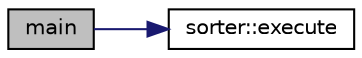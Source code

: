 digraph "main"
{
 // LATEX_PDF_SIZE
  edge [fontname="Helvetica",fontsize="10",labelfontname="Helvetica",labelfontsize="10"];
  node [fontname="Helvetica",fontsize="10",shape=record];
  rankdir="LR";
  Node1 [label="main",height=0.2,width=0.4,color="black", fillcolor="grey75", style="filled", fontcolor="black",tooltip=" "];
  Node1 -> Node2 [color="midnightblue",fontsize="10",style="solid",fontname="Helvetica"];
  Node2 [label="sorter::execute",height=0.2,width=0.4,color="black", fillcolor="white", style="filled",URL="$classsorter.html#a71fa2de95e2784fcf74ac96512981dc1",tooltip="Compara todas las páginas y llama a los demás métodos."];
}
